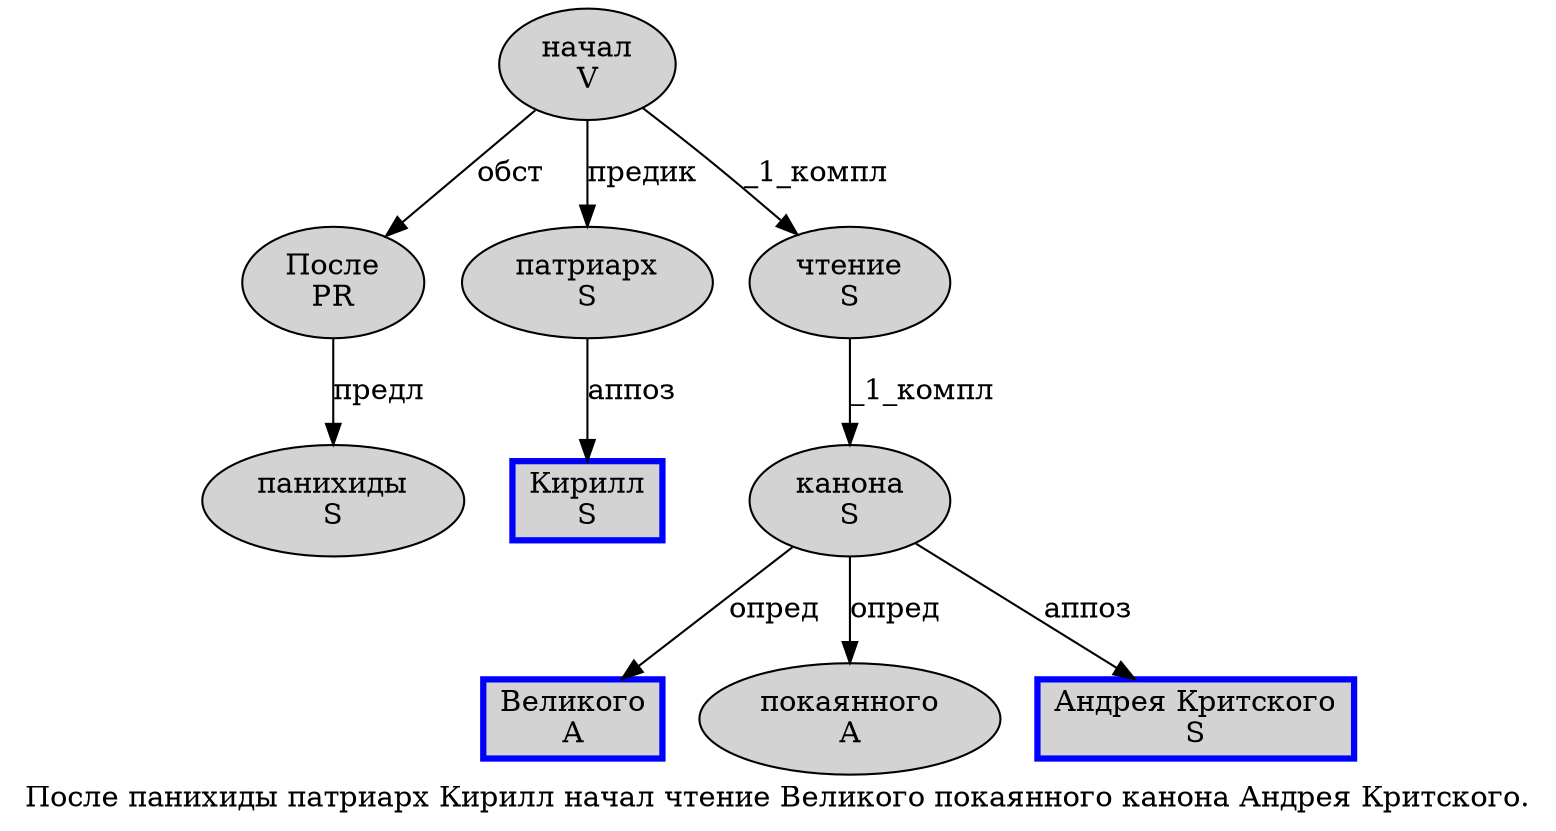 digraph SENTENCE_445 {
	graph [label="После панихиды патриарх Кирилл начал чтение Великого покаянного канона Андрея Критского."]
	node [style=filled]
		0 [label="После
PR" color="" fillcolor=lightgray penwidth=1 shape=ellipse]
		1 [label="панихиды
S" color="" fillcolor=lightgray penwidth=1 shape=ellipse]
		2 [label="патриарх
S" color="" fillcolor=lightgray penwidth=1 shape=ellipse]
		3 [label="Кирилл
S" color=blue fillcolor=lightgray penwidth=3 shape=box]
		4 [label="начал
V" color="" fillcolor=lightgray penwidth=1 shape=ellipse]
		5 [label="чтение
S" color="" fillcolor=lightgray penwidth=1 shape=ellipse]
		6 [label="Великого
A" color=blue fillcolor=lightgray penwidth=3 shape=box]
		7 [label="покаянного
A" color="" fillcolor=lightgray penwidth=1 shape=ellipse]
		8 [label="канона
S" color="" fillcolor=lightgray penwidth=1 shape=ellipse]
		9 [label="Андрея Критского
S" color=blue fillcolor=lightgray penwidth=3 shape=box]
			8 -> 6 [label="опред"]
			8 -> 7 [label="опред"]
			8 -> 9 [label="аппоз"]
			0 -> 1 [label="предл"]
			2 -> 3 [label="аппоз"]
			4 -> 0 [label="обст"]
			4 -> 2 [label="предик"]
			4 -> 5 [label="_1_компл"]
			5 -> 8 [label="_1_компл"]
}
